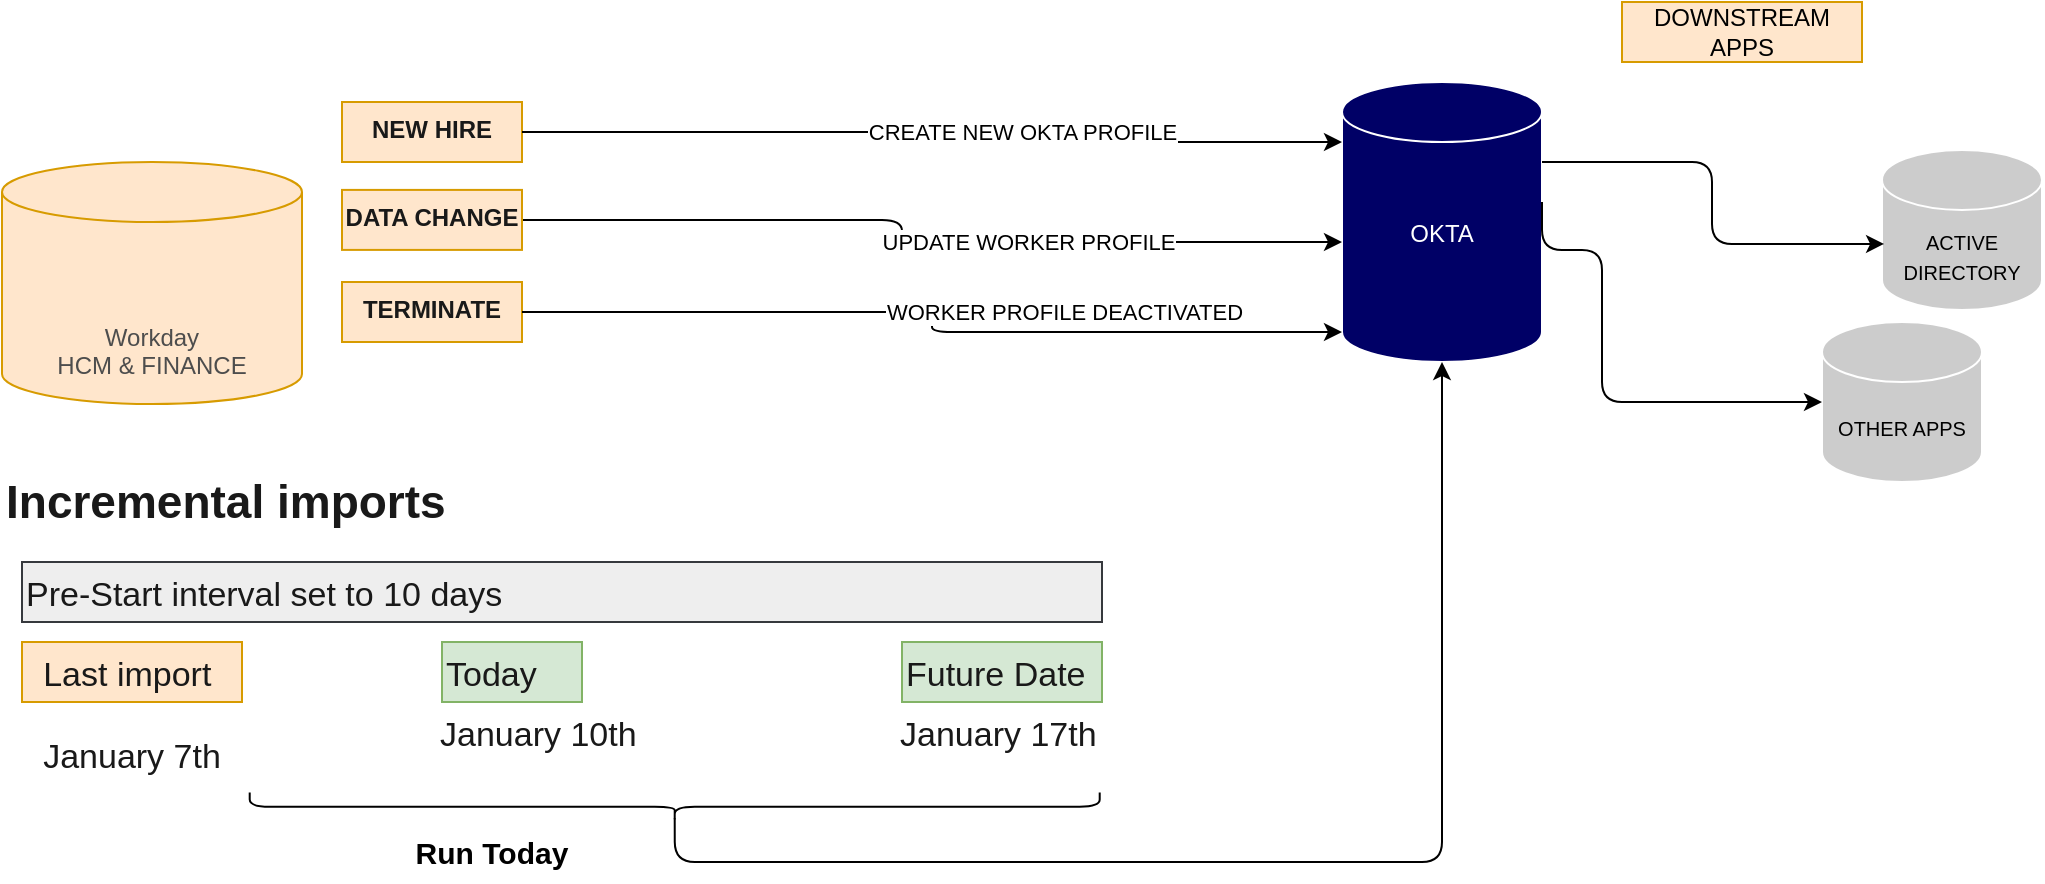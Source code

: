 <mxfile version="24.2.5" type="github">
  <diagram name="Page-1" id="XzqM8-vw0jxmQeB4U7DF">
    <mxGraphModel dx="1434" dy="772" grid="1" gridSize="10" guides="1" tooltips="1" connect="1" arrows="1" fold="1" page="1" pageScale="1" pageWidth="850" pageHeight="1100" math="0" shadow="0">
      <root>
        <mxCell id="0" />
        <mxCell id="1" parent="0" />
        <mxCell id="ineW9E7MuL8HfUcgkZqa-1" value="&lt;div&gt;&lt;font color=&quot;#4d4d4d&quot;&gt;&lt;br&gt;&lt;/font&gt;&lt;/div&gt;&lt;div&gt;&lt;font color=&quot;#4d4d4d&quot;&gt;&lt;br&gt;&lt;/font&gt;&lt;/div&gt;&lt;font color=&quot;#4d4d4d&quot;&gt;&lt;div&gt;&lt;font color=&quot;#4d4d4d&quot;&gt;&lt;br&gt;&lt;/font&gt;&lt;/div&gt;Workday&lt;/font&gt;&lt;div&gt;&lt;font color=&quot;#4d4d4d&quot;&gt;HCM &amp;amp; FINANCE&lt;/font&gt;&lt;/div&gt;" style="shape=cylinder3;whiteSpace=wrap;html=1;boundedLbl=1;backgroundOutline=1;size=15;fillColor=#ffe6cc;strokeColor=#d79b00;" parent="1" vertex="1">
          <mxGeometry x="40" y="320" width="150" height="121" as="geometry" />
        </mxCell>
        <mxCell id="ineW9E7MuL8HfUcgkZqa-2" value="" style="shape=image;verticalLabelPosition=bottom;labelBackgroundColor=default;verticalAlign=top;aspect=fixed;imageAspect=0;image=https://upload.wikimedia.org/wikipedia/commons/thumb/3/3b/Workday_Logo.png/1280px-Workday_Logo.png;" parent="1" vertex="1">
          <mxGeometry x="75" y="359" width="90" height="34.95" as="geometry" />
        </mxCell>
        <mxCell id="ineW9E7MuL8HfUcgkZqa-3" value="OKTA&lt;div&gt;&lt;br&gt;&lt;/div&gt;" style="shape=cylinder3;whiteSpace=wrap;html=1;boundedLbl=1;backgroundOutline=1;size=15;fillColor=#000066;fontColor=#ffffff;strokeColor=#FFFFFF;" parent="1" vertex="1">
          <mxGeometry x="710" y="280" width="100" height="140" as="geometry" />
        </mxCell>
        <mxCell id="ineW9E7MuL8HfUcgkZqa-4" value="&lt;h1 style=&quot;box-sizing: inherit; margin: 0px 0px 23px; color: rgb(25, 25, 25); line-height: 1.2; font-family: &amp;quot;Aeonik Regular&amp;quot;, Helvetica, Arial, sans-serif; font-style: normal; font-variant-ligatures: normal; font-variant-caps: normal; letter-spacing: normal; orphans: 2; text-align: start; text-indent: 0px; text-transform: none; widows: 2; word-spacing: 0px; -webkit-text-stroke-width: 0px; white-space: normal; background-color: rgb(255, 255, 255); text-decoration-thickness: initial; text-decoration-style: initial; text-decoration-color: initial; font-size: 23px;&quot;&gt;&lt;font style=&quot;font-size: 23px;&quot;&gt;Incremental imports&lt;/font&gt;&lt;/h1&gt;" style="text;whiteSpace=wrap;html=1;" parent="1" vertex="1">
          <mxGeometry x="40" y="470" width="230" height="50" as="geometry" />
        </mxCell>
        <mxCell id="ineW9E7MuL8HfUcgkZqa-5" value="&lt;span style=&quot;color: rgb(25, 25, 25); font-family: &amp;quot;Aeonik Regular&amp;quot;, Helvetica, Arial, sans-serif; font-size: 17px; font-style: normal; font-variant-ligatures: normal; font-variant-caps: normal; font-weight: 400; letter-spacing: normal; orphans: 2; text-align: left; text-indent: 0px; text-transform: none; widows: 2; word-spacing: 0px; -webkit-text-stroke-width: 0px; white-space: normal; text-decoration-thickness: initial; text-decoration-style: initial; text-decoration-color: initial; float: none; display: inline !important;&quot;&gt;Today&lt;/span&gt;" style="text;whiteSpace=wrap;html=1;fillColor=#d5e8d4;strokeColor=#82b366;" parent="1" vertex="1">
          <mxGeometry x="260" y="560" width="70" height="30" as="geometry" />
        </mxCell>
        <mxCell id="ineW9E7MuL8HfUcgkZqa-6" value="&lt;span style=&quot;color: rgb(25, 25, 25); font-family: &amp;quot;Aeonik Regular&amp;quot;, Helvetica, Arial, sans-serif; font-size: 17px; font-style: normal; font-variant-ligatures: normal; font-variant-caps: normal; font-weight: 400; letter-spacing: normal; orphans: 2; text-align: left; text-indent: 0px; text-transform: none; widows: 2; word-spacing: 0px; -webkit-text-stroke-width: 0px; white-space: normal; text-decoration-thickness: initial; text-decoration-style: initial; text-decoration-color: initial; float: none; display: inline !important;&quot;&gt;Pre-Start interval set to 10 days&lt;/span&gt;" style="text;whiteSpace=wrap;html=1;fillColor=#eeeeee;strokeColor=#36393d;" parent="1" vertex="1">
          <mxGeometry x="50" y="520" width="540" height="30" as="geometry" />
        </mxCell>
        <mxCell id="ineW9E7MuL8HfUcgkZqa-7" value="&lt;span style=&quot;color: rgb(25, 25, 25); font-family: &amp;quot;Aeonik Regular&amp;quot;, Helvetica, Arial, sans-serif; font-size: 17px; font-style: normal; font-variant-ligatures: normal; font-variant-caps: normal; font-weight: 400; letter-spacing: normal; orphans: 2; text-indent: 0px; text-transform: none; widows: 2; word-spacing: 0px; -webkit-text-stroke-width: 0px; white-space: normal; text-decoration-thickness: initial; text-decoration-style: initial; text-decoration-color: initial; float: none; display: inline !important;&quot;&gt;Last import&amp;nbsp;&lt;/span&gt;&lt;div&gt;&lt;span style=&quot;color: rgb(25, 25, 25); font-family: &amp;quot;Aeonik Regular&amp;quot;, Helvetica, Arial, sans-serif; font-size: 17px; font-style: normal; font-variant-ligatures: normal; font-variant-caps: normal; font-weight: 400; letter-spacing: normal; orphans: 2; text-indent: 0px; text-transform: none; widows: 2; word-spacing: 0px; -webkit-text-stroke-width: 0px; white-space: normal; background-color: rgb(255, 255, 255); text-decoration-thickness: initial; text-decoration-style: initial; text-decoration-color: initial; float: none; display: inline !important;&quot;&gt;&lt;br&gt;&lt;/span&gt;&lt;/div&gt;&lt;div&gt;&lt;span style=&quot;color: rgb(25, 25, 25); font-family: &amp;quot;Aeonik Regular&amp;quot;, Helvetica, Arial, sans-serif; font-size: 17px; font-style: normal; font-variant-ligatures: normal; font-variant-caps: normal; font-weight: 400; letter-spacing: normal; orphans: 2; text-indent: 0px; text-transform: none; widows: 2; word-spacing: 0px; -webkit-text-stroke-width: 0px; white-space: normal; background-color: rgb(255, 255, 255); text-decoration-thickness: initial; text-decoration-style: initial; text-decoration-color: initial; float: none; display: inline !important;&quot;&gt;January 7th&lt;/span&gt;&lt;/div&gt;" style="text;whiteSpace=wrap;html=1;fillColor=#ffe6cc;strokeColor=#d79b00;align=center;" parent="1" vertex="1">
          <mxGeometry x="50" y="560" width="110" height="30" as="geometry" />
        </mxCell>
        <mxCell id="ineW9E7MuL8HfUcgkZqa-8" value="&lt;div style=&quot;text-align: center;&quot;&gt;&lt;span style=&quot;background-color: initial; font-size: 17px;&quot;&gt;&lt;font face=&quot;Aeonik Regular, Helvetica, Arial, sans-serif&quot; color=&quot;#191919&quot;&gt;January 10th&lt;/font&gt;&lt;/span&gt;&lt;/div&gt;" style="text;whiteSpace=wrap;html=1;" parent="1" vertex="1">
          <mxGeometry x="257" y="590" width="120" height="30" as="geometry" />
        </mxCell>
        <mxCell id="ineW9E7MuL8HfUcgkZqa-9" value="&lt;font face=&quot;Aeonik Regular, Helvetica, Arial, sans-serif&quot; color=&quot;#191919&quot;&gt;&lt;span style=&quot;font-size: 17px;&quot;&gt;Future Date&lt;/span&gt;&lt;/font&gt;" style="text;whiteSpace=wrap;html=1;fillColor=#d5e8d4;strokeColor=#82b366;" parent="1" vertex="1">
          <mxGeometry x="490" y="560" width="100" height="30" as="geometry" />
        </mxCell>
        <mxCell id="ineW9E7MuL8HfUcgkZqa-10" value="&lt;div style=&quot;text-align: center;&quot;&gt;&lt;span style=&quot;background-color: initial; font-size: 17px;&quot;&gt;&lt;font face=&quot;Aeonik Regular, Helvetica, Arial, sans-serif&quot; color=&quot;#191919&quot;&gt;January 17th&lt;/font&gt;&lt;/span&gt;&lt;/div&gt;" style="text;whiteSpace=wrap;html=1;" parent="1" vertex="1">
          <mxGeometry x="487" y="590" width="120" height="20" as="geometry" />
        </mxCell>
        <mxCell id="ineW9E7MuL8HfUcgkZqa-12" value="" style="shape=curlyBracket;whiteSpace=wrap;html=1;rounded=1;flipH=1;labelPosition=right;verticalLabelPosition=middle;align=left;verticalAlign=middle;rotation=90;" parent="1" vertex="1">
          <mxGeometry x="369.2" y="429.89" width="14.31" height="425" as="geometry" />
        </mxCell>
        <mxCell id="p3hvdUpW7HJqdY0qBlRM-1" value="&lt;font style=&quot;font-size: 15px;&quot;&gt;&lt;b&gt;Run Today&lt;/b&gt;&lt;/font&gt;" style="text;html=1;align=center;verticalAlign=middle;whiteSpace=wrap;rounded=0;" parent="1" vertex="1">
          <mxGeometry x="240" y="650" width="90" height="30" as="geometry" />
        </mxCell>
        <mxCell id="p3hvdUpW7HJqdY0qBlRM-2" style="edgeStyle=orthogonalEdgeStyle;rounded=1;orthogonalLoop=1;jettySize=auto;html=1;exitX=0.1;exitY=0.5;exitDx=0;exitDy=0;exitPerimeter=0;entryX=0.5;entryY=1;entryDx=0;entryDy=0;entryPerimeter=0;curved=0;" parent="1" source="ineW9E7MuL8HfUcgkZqa-12" target="ineW9E7MuL8HfUcgkZqa-3" edge="1">
          <mxGeometry relative="1" as="geometry">
            <Array as="points">
              <mxPoint x="376" y="670" />
              <mxPoint x="760" y="670" />
            </Array>
          </mxGeometry>
        </mxCell>
        <mxCell id="0bz6MiMw572WCOq6uDcL-2" value="&lt;font size=&quot;1&quot; face=&quot;Aeonik Regular, Helvetica, Arial, sans-serif&quot; color=&quot;#191919&quot;&gt;&lt;b style=&quot;font-size: 12px;&quot;&gt;NEW HIRE&lt;/b&gt;&lt;/font&gt;" style="text;whiteSpace=wrap;html=1;fillColor=#ffe6cc;strokeColor=#d79b00;align=center;" parent="1" vertex="1">
          <mxGeometry x="210" y="290" width="90" height="30" as="geometry" />
        </mxCell>
        <mxCell id="0bz6MiMw572WCOq6uDcL-3" style="edgeStyle=orthogonalEdgeStyle;rounded=1;orthogonalLoop=1;jettySize=auto;html=1;entryX=0;entryY=0;entryDx=0;entryDy=30;entryPerimeter=0;curved=0;" parent="1" source="0bz6MiMw572WCOq6uDcL-2" target="ineW9E7MuL8HfUcgkZqa-3" edge="1">
          <mxGeometry relative="1" as="geometry" />
        </mxCell>
        <mxCell id="0bz6MiMw572WCOq6uDcL-11" value="CREATE NEW OKTA PROFILE" style="edgeLabel;html=1;align=center;verticalAlign=middle;resizable=0;points=[];" parent="0bz6MiMw572WCOq6uDcL-3" vertex="1" connectable="0">
          <mxGeometry x="0.435" y="-3" relative="1" as="geometry">
            <mxPoint x="-43" y="-8" as="offset" />
          </mxGeometry>
        </mxCell>
        <mxCell id="0bz6MiMw572WCOq6uDcL-4" value="&lt;font style=&quot;font-size: 10px;&quot;&gt;ACTIVE DIRECTORY&lt;/font&gt;" style="shape=cylinder3;whiteSpace=wrap;html=1;boundedLbl=1;backgroundOutline=1;size=15;fillColor=#CCCCCC;strokeColor=#FFFFFF;" parent="1" vertex="1">
          <mxGeometry x="980" y="313.95" width="80" height="80" as="geometry" />
        </mxCell>
        <mxCell id="0bz6MiMw572WCOq6uDcL-5" value="DOWNSTREAM APPS" style="text;html=1;align=center;verticalAlign=middle;whiteSpace=wrap;rounded=0;fillColor=#ffe6cc;strokeColor=#d79b00;" parent="1" vertex="1">
          <mxGeometry x="850" y="240" width="120" height="30" as="geometry" />
        </mxCell>
        <mxCell id="0bz6MiMw572WCOq6uDcL-6" style="edgeStyle=orthogonalEdgeStyle;rounded=1;orthogonalLoop=1;jettySize=auto;html=1;entryX=0.013;entryY=0.588;entryDx=0;entryDy=0;entryPerimeter=0;curved=0;" parent="1" source="ineW9E7MuL8HfUcgkZqa-3" target="0bz6MiMw572WCOq6uDcL-4" edge="1">
          <mxGeometry relative="1" as="geometry">
            <Array as="points">
              <mxPoint x="895" y="320" />
              <mxPoint x="895" y="361" />
            </Array>
          </mxGeometry>
        </mxCell>
        <mxCell id="0bz6MiMw572WCOq6uDcL-7" value="&lt;font style=&quot;font-size: 10px;&quot;&gt;OTHER APPS&lt;/font&gt;" style="shape=cylinder3;whiteSpace=wrap;html=1;boundedLbl=1;backgroundOutline=1;size=15;fillColor=#CCCCCC;strokeColor=#FFFFFF;" parent="1" vertex="1">
          <mxGeometry x="950" y="400" width="80" height="80" as="geometry" />
        </mxCell>
        <mxCell id="0bz6MiMw572WCOq6uDcL-8" style="edgeStyle=orthogonalEdgeStyle;rounded=1;orthogonalLoop=1;jettySize=auto;html=1;exitX=1;exitY=0;exitDx=0;exitDy=60;exitPerimeter=0;entryX=0;entryY=0.5;entryDx=0;entryDy=0;entryPerimeter=0;curved=0;" parent="1" source="ineW9E7MuL8HfUcgkZqa-3" target="0bz6MiMw572WCOq6uDcL-7" edge="1">
          <mxGeometry relative="1" as="geometry">
            <Array as="points">
              <mxPoint x="840" y="364" />
              <mxPoint x="840" y="440" />
            </Array>
          </mxGeometry>
        </mxCell>
        <mxCell id="0bz6MiMw572WCOq6uDcL-12" style="edgeStyle=orthogonalEdgeStyle;rounded=1;orthogonalLoop=1;jettySize=auto;html=1;exitX=1;exitY=0.5;exitDx=0;exitDy=0;curved=0;" parent="1" source="0bz6MiMw572WCOq6uDcL-9" target="ineW9E7MuL8HfUcgkZqa-3" edge="1">
          <mxGeometry relative="1" as="geometry">
            <Array as="points">
              <mxPoint x="490" y="349" />
              <mxPoint x="490" y="360" />
            </Array>
          </mxGeometry>
        </mxCell>
        <mxCell id="0bz6MiMw572WCOq6uDcL-13" value="UPDATE WORKER PROFILE" style="edgeLabel;html=1;align=center;verticalAlign=middle;resizable=0;points=[];" parent="0bz6MiMw572WCOq6uDcL-12" vertex="1" connectable="0">
          <mxGeometry x="0.254" relative="1" as="geometry">
            <mxPoint as="offset" />
          </mxGeometry>
        </mxCell>
        <mxCell id="0bz6MiMw572WCOq6uDcL-9" value="&lt;font size=&quot;1&quot; face=&quot;Aeonik Regular, Helvetica, Arial, sans-serif&quot; color=&quot;#191919&quot;&gt;&lt;b style=&quot;font-size: 12px;&quot;&gt;DATA CHANGE&lt;/b&gt;&lt;/font&gt;" style="text;whiteSpace=wrap;html=1;fillColor=#ffe6cc;strokeColor=#d79b00;align=center;" parent="1" vertex="1">
          <mxGeometry x="210" y="333.95" width="90" height="30" as="geometry" />
        </mxCell>
        <mxCell id="0bz6MiMw572WCOq6uDcL-14" value="&lt;font size=&quot;1&quot; face=&quot;Aeonik Regular, Helvetica, Arial, sans-serif&quot; color=&quot;#191919&quot;&gt;&lt;b style=&quot;font-size: 12px;&quot;&gt;TERMINATE&lt;/b&gt;&lt;/font&gt;" style="text;whiteSpace=wrap;html=1;fillColor=#ffe6cc;strokeColor=#d79b00;align=center;" parent="1" vertex="1">
          <mxGeometry x="210" y="380" width="90" height="30" as="geometry" />
        </mxCell>
        <mxCell id="0bz6MiMw572WCOq6uDcL-15" style="edgeStyle=orthogonalEdgeStyle;rounded=1;orthogonalLoop=1;jettySize=auto;html=1;entryX=0;entryY=1;entryDx=0;entryDy=-15;entryPerimeter=0;curved=0;" parent="1" source="0bz6MiMw572WCOq6uDcL-14" target="ineW9E7MuL8HfUcgkZqa-3" edge="1">
          <mxGeometry relative="1" as="geometry" />
        </mxCell>
        <mxCell id="0bz6MiMw572WCOq6uDcL-16" value="WORKER PROFILE DEACTIVATED" style="edgeLabel;html=1;align=center;verticalAlign=middle;resizable=0;points=[];" parent="0bz6MiMw572WCOq6uDcL-15" vertex="1" connectable="0">
          <mxGeometry x="0.338" y="-1" relative="1" as="geometry">
            <mxPoint y="-11" as="offset" />
          </mxGeometry>
        </mxCell>
      </root>
    </mxGraphModel>
  </diagram>
</mxfile>
